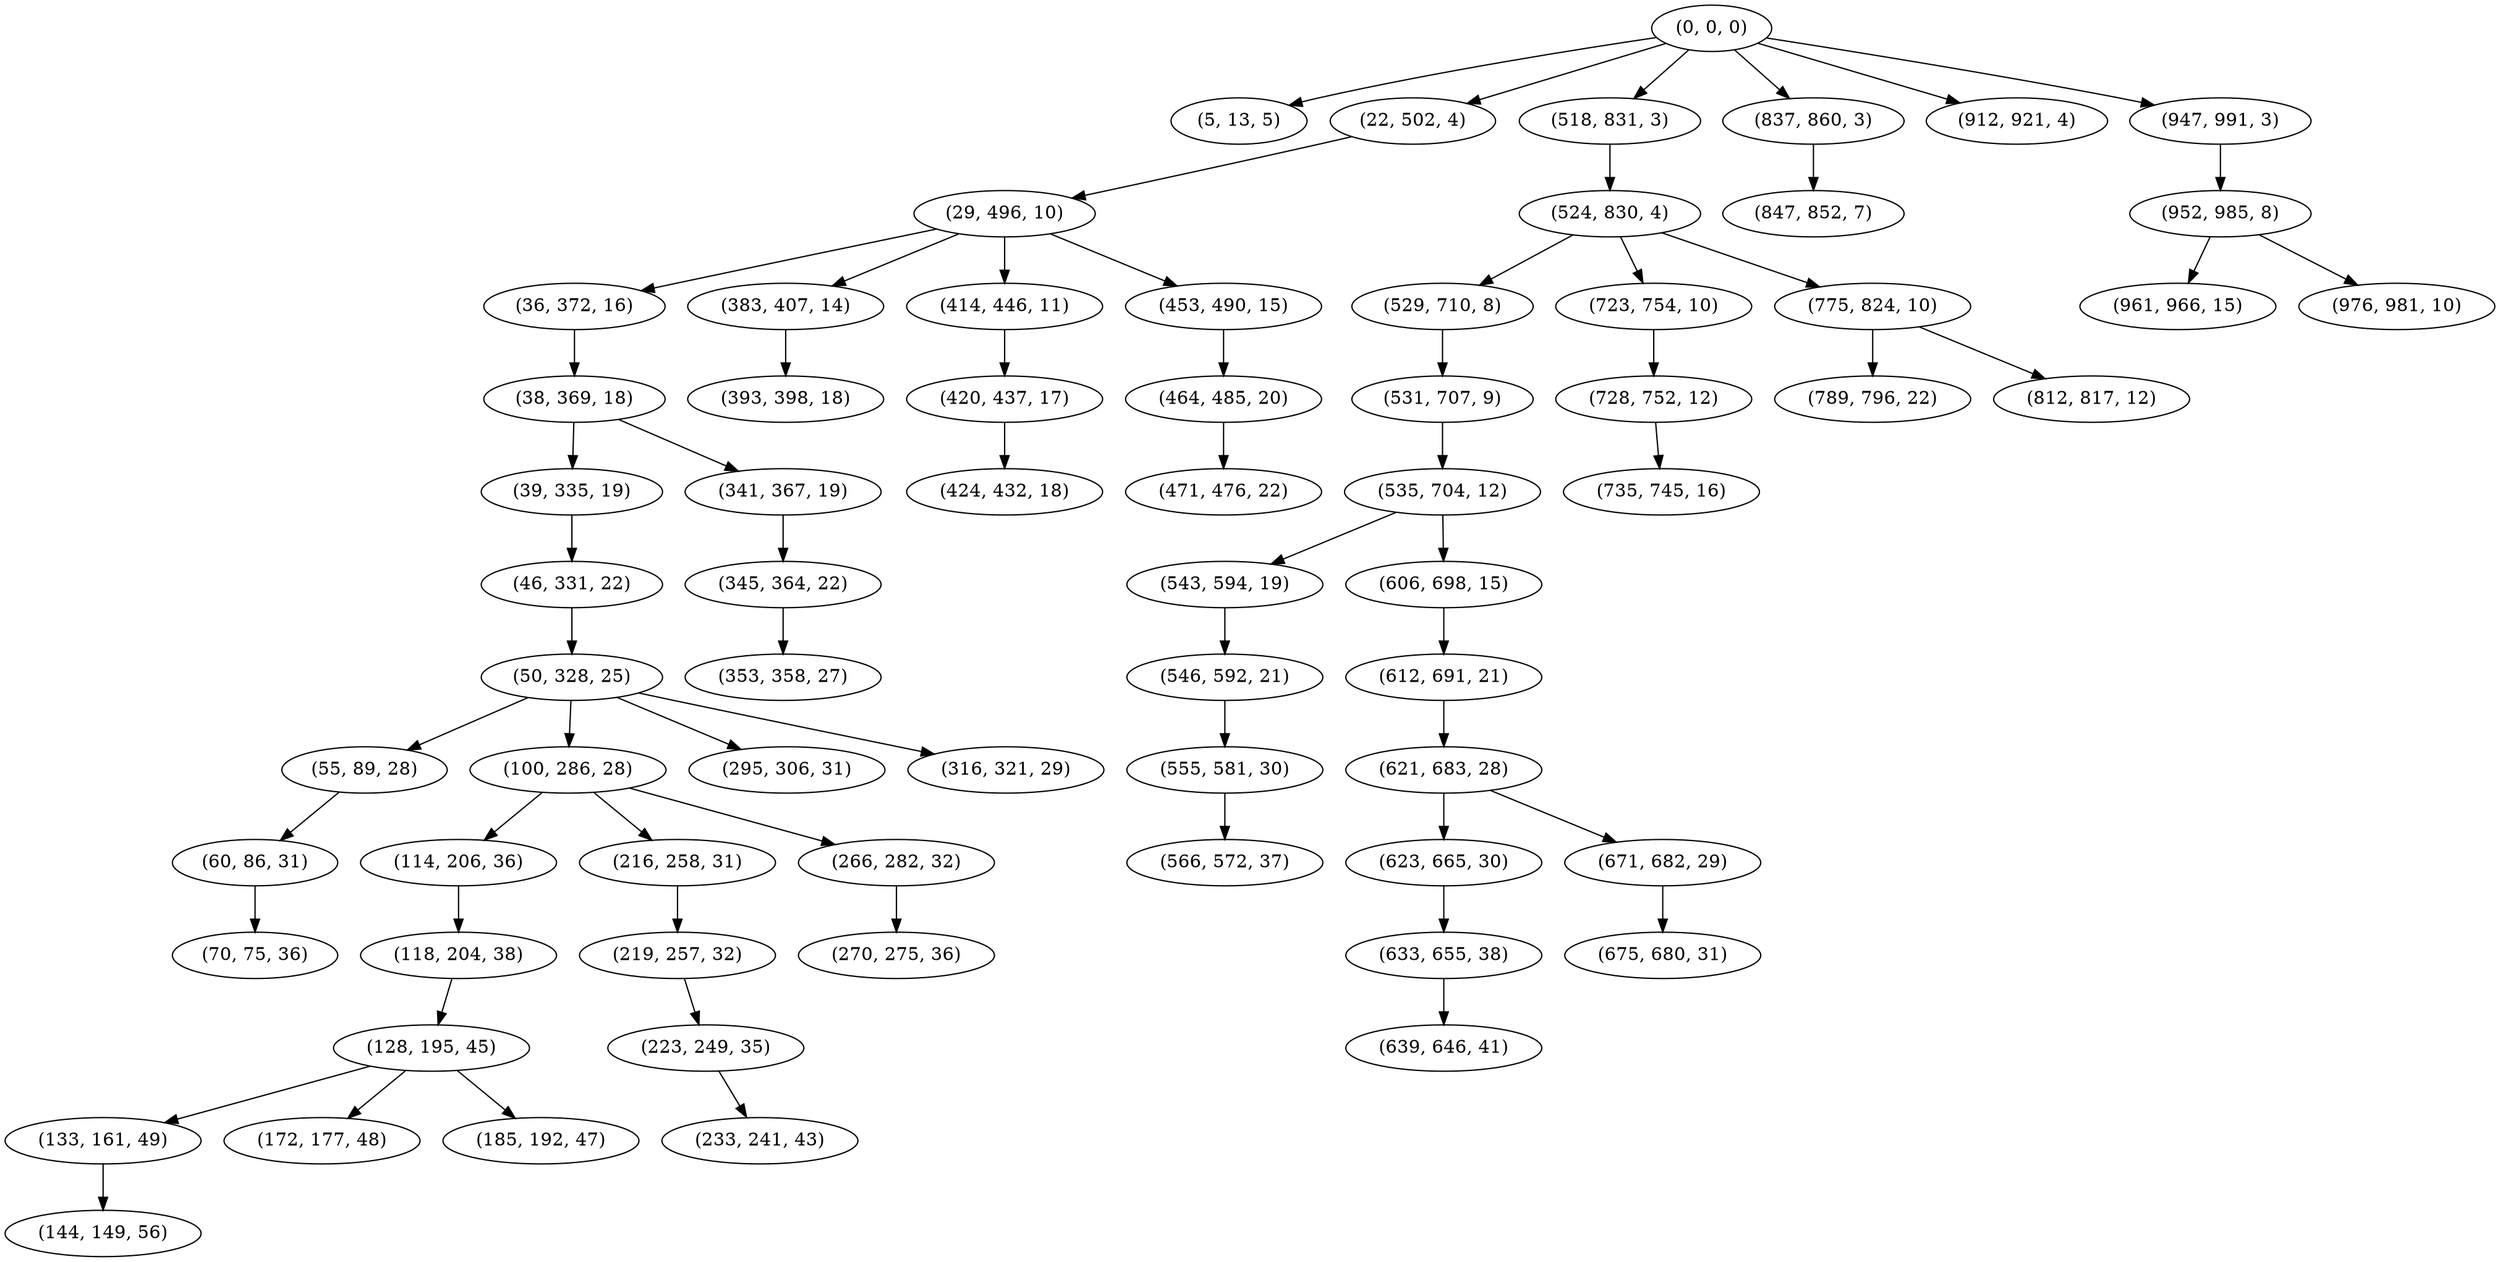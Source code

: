 digraph tree {
    "(0, 0, 0)";
    "(5, 13, 5)";
    "(22, 502, 4)";
    "(29, 496, 10)";
    "(36, 372, 16)";
    "(38, 369, 18)";
    "(39, 335, 19)";
    "(46, 331, 22)";
    "(50, 328, 25)";
    "(55, 89, 28)";
    "(60, 86, 31)";
    "(70, 75, 36)";
    "(100, 286, 28)";
    "(114, 206, 36)";
    "(118, 204, 38)";
    "(128, 195, 45)";
    "(133, 161, 49)";
    "(144, 149, 56)";
    "(172, 177, 48)";
    "(185, 192, 47)";
    "(216, 258, 31)";
    "(219, 257, 32)";
    "(223, 249, 35)";
    "(233, 241, 43)";
    "(266, 282, 32)";
    "(270, 275, 36)";
    "(295, 306, 31)";
    "(316, 321, 29)";
    "(341, 367, 19)";
    "(345, 364, 22)";
    "(353, 358, 27)";
    "(383, 407, 14)";
    "(393, 398, 18)";
    "(414, 446, 11)";
    "(420, 437, 17)";
    "(424, 432, 18)";
    "(453, 490, 15)";
    "(464, 485, 20)";
    "(471, 476, 22)";
    "(518, 831, 3)";
    "(524, 830, 4)";
    "(529, 710, 8)";
    "(531, 707, 9)";
    "(535, 704, 12)";
    "(543, 594, 19)";
    "(546, 592, 21)";
    "(555, 581, 30)";
    "(566, 572, 37)";
    "(606, 698, 15)";
    "(612, 691, 21)";
    "(621, 683, 28)";
    "(623, 665, 30)";
    "(633, 655, 38)";
    "(639, 646, 41)";
    "(671, 682, 29)";
    "(675, 680, 31)";
    "(723, 754, 10)";
    "(728, 752, 12)";
    "(735, 745, 16)";
    "(775, 824, 10)";
    "(789, 796, 22)";
    "(812, 817, 12)";
    "(837, 860, 3)";
    "(847, 852, 7)";
    "(912, 921, 4)";
    "(947, 991, 3)";
    "(952, 985, 8)";
    "(961, 966, 15)";
    "(976, 981, 10)";
    "(0, 0, 0)" -> "(5, 13, 5)";
    "(0, 0, 0)" -> "(22, 502, 4)";
    "(0, 0, 0)" -> "(518, 831, 3)";
    "(0, 0, 0)" -> "(837, 860, 3)";
    "(0, 0, 0)" -> "(912, 921, 4)";
    "(0, 0, 0)" -> "(947, 991, 3)";
    "(22, 502, 4)" -> "(29, 496, 10)";
    "(29, 496, 10)" -> "(36, 372, 16)";
    "(29, 496, 10)" -> "(383, 407, 14)";
    "(29, 496, 10)" -> "(414, 446, 11)";
    "(29, 496, 10)" -> "(453, 490, 15)";
    "(36, 372, 16)" -> "(38, 369, 18)";
    "(38, 369, 18)" -> "(39, 335, 19)";
    "(38, 369, 18)" -> "(341, 367, 19)";
    "(39, 335, 19)" -> "(46, 331, 22)";
    "(46, 331, 22)" -> "(50, 328, 25)";
    "(50, 328, 25)" -> "(55, 89, 28)";
    "(50, 328, 25)" -> "(100, 286, 28)";
    "(50, 328, 25)" -> "(295, 306, 31)";
    "(50, 328, 25)" -> "(316, 321, 29)";
    "(55, 89, 28)" -> "(60, 86, 31)";
    "(60, 86, 31)" -> "(70, 75, 36)";
    "(100, 286, 28)" -> "(114, 206, 36)";
    "(100, 286, 28)" -> "(216, 258, 31)";
    "(100, 286, 28)" -> "(266, 282, 32)";
    "(114, 206, 36)" -> "(118, 204, 38)";
    "(118, 204, 38)" -> "(128, 195, 45)";
    "(128, 195, 45)" -> "(133, 161, 49)";
    "(128, 195, 45)" -> "(172, 177, 48)";
    "(128, 195, 45)" -> "(185, 192, 47)";
    "(133, 161, 49)" -> "(144, 149, 56)";
    "(216, 258, 31)" -> "(219, 257, 32)";
    "(219, 257, 32)" -> "(223, 249, 35)";
    "(223, 249, 35)" -> "(233, 241, 43)";
    "(266, 282, 32)" -> "(270, 275, 36)";
    "(341, 367, 19)" -> "(345, 364, 22)";
    "(345, 364, 22)" -> "(353, 358, 27)";
    "(383, 407, 14)" -> "(393, 398, 18)";
    "(414, 446, 11)" -> "(420, 437, 17)";
    "(420, 437, 17)" -> "(424, 432, 18)";
    "(453, 490, 15)" -> "(464, 485, 20)";
    "(464, 485, 20)" -> "(471, 476, 22)";
    "(518, 831, 3)" -> "(524, 830, 4)";
    "(524, 830, 4)" -> "(529, 710, 8)";
    "(524, 830, 4)" -> "(723, 754, 10)";
    "(524, 830, 4)" -> "(775, 824, 10)";
    "(529, 710, 8)" -> "(531, 707, 9)";
    "(531, 707, 9)" -> "(535, 704, 12)";
    "(535, 704, 12)" -> "(543, 594, 19)";
    "(535, 704, 12)" -> "(606, 698, 15)";
    "(543, 594, 19)" -> "(546, 592, 21)";
    "(546, 592, 21)" -> "(555, 581, 30)";
    "(555, 581, 30)" -> "(566, 572, 37)";
    "(606, 698, 15)" -> "(612, 691, 21)";
    "(612, 691, 21)" -> "(621, 683, 28)";
    "(621, 683, 28)" -> "(623, 665, 30)";
    "(621, 683, 28)" -> "(671, 682, 29)";
    "(623, 665, 30)" -> "(633, 655, 38)";
    "(633, 655, 38)" -> "(639, 646, 41)";
    "(671, 682, 29)" -> "(675, 680, 31)";
    "(723, 754, 10)" -> "(728, 752, 12)";
    "(728, 752, 12)" -> "(735, 745, 16)";
    "(775, 824, 10)" -> "(789, 796, 22)";
    "(775, 824, 10)" -> "(812, 817, 12)";
    "(837, 860, 3)" -> "(847, 852, 7)";
    "(947, 991, 3)" -> "(952, 985, 8)";
    "(952, 985, 8)" -> "(961, 966, 15)";
    "(952, 985, 8)" -> "(976, 981, 10)";
}
